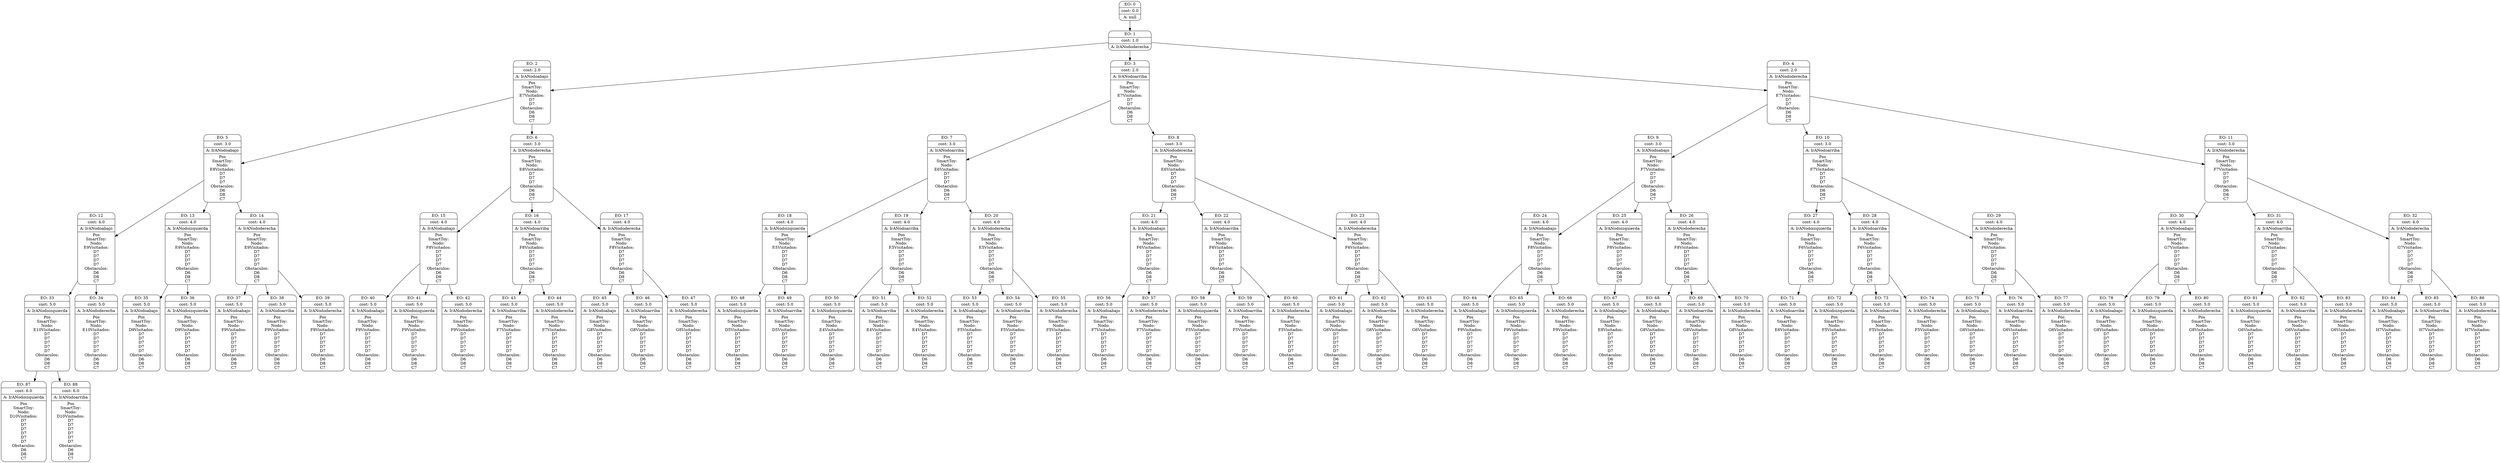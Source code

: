 digraph g {
node [shape = Mrecord];
nodo0[label="{EO: 0|cost: 0.0|A: null}"]
nodo1[label="{EO: 1|cost: 1.0|A: IrANododerecha
}"]
nodo2[label="{EO: 2|cost: 2.0|A: IrANodoabajo
|
Pos\nSmartToy:\nNodo:\nE7

Visitados:\n
D7\nD7\n
Obstaculos:\n
D6\nD8\nC7\n

}"]
nodo5[label="{EO: 5|cost: 3.0|A: IrANodoabajo
|
Pos\nSmartToy:\nNodo:\nE8

Visitados:\n
D7\nD7\nD7\n
Obstaculos:\n
D6\nD8\nC7\n

}"]
nodo12[label="{EO: 12|cost: 4.0|A: IrANodoabajo
|
Pos\nSmartToy:\nNodo:\nE9

Visitados:\n
D7\nD7\nD7\nD7\n
Obstaculos:\n
D6\nD8\nC7\n

}"]
nodo33[label="{EO: 33|cost: 5.0|A: IrANodoizquierda
|
Pos\nSmartToy:\nNodo:\nE10

Visitados:\n
D7\nD7\nD7\nD7\nD7\n
Obstaculos:\n
D6\nD8\nC7\n

}"]
nodo87[label="{EO: 87|cost: 6.0|A: IrANodoizquierda
|
Pos\nSmartToy:\nNodo:\nD10

Visitados:\n
D7\nD7\nD7\nD7\nD7\nD7\n
Obstaculos:\n
D6\nD8\nC7\n

}"]

nodo33 -> nodo87;
nodo88[label="{EO: 88|cost: 6.0|A: IrANodoarriba
|
Pos\nSmartToy:\nNodo:\nD10

Visitados:\n
D7\nD7\nD7\nD7\nD7\nD7\n
Obstaculos:\n
D6\nD8\nC7\n

}"]

nodo33 -> nodo88;

nodo12 -> nodo33;
nodo34[label="{EO: 34|cost: 5.0|A: IrANododerecha
|
Pos\nSmartToy:\nNodo:\nE10

Visitados:\n
D7\nD7\nD7\nD7\nD7\n
Obstaculos:\n
D6\nD8\nC7\n

}"]

nodo12 -> nodo34;

nodo5 -> nodo12;
nodo13[label="{EO: 13|cost: 4.0|A: IrANodoizquierda
|
Pos\nSmartToy:\nNodo:\nE9

Visitados:\n
D7\nD7\nD7\nD7\n
Obstaculos:\n
D6\nD8\nC7\n

}"]
nodo35[label="{EO: 35|cost: 5.0|A: IrANodoabajo
|
Pos\nSmartToy:\nNodo:\nD9

Visitados:\n
D7\nD7\nD7\nD7\nD7\n
Obstaculos:\n
D6\nD8\nC7\n

}"]

nodo13 -> nodo35;
nodo36[label="{EO: 36|cost: 5.0|A: IrANodoizquierda
|
Pos\nSmartToy:\nNodo:\nD9

Visitados:\n
D7\nD7\nD7\nD7\nD7\n
Obstaculos:\n
D6\nD8\nC7\n

}"]

nodo13 -> nodo36;

nodo5 -> nodo13;
nodo14[label="{EO: 14|cost: 4.0|A: IrANododerecha
|
Pos\nSmartToy:\nNodo:\nE9

Visitados:\n
D7\nD7\nD7\nD7\n
Obstaculos:\n
D6\nD8\nC7\n

}"]
nodo37[label="{EO: 37|cost: 5.0|A: IrANodoabajo
|
Pos\nSmartToy:\nNodo:\nF9

Visitados:\n
D7\nD7\nD7\nD7\nD7\n
Obstaculos:\n
D6\nD8\nC7\n

}"]

nodo14 -> nodo37;
nodo38[label="{EO: 38|cost: 5.0|A: IrANodoarriba
|
Pos\nSmartToy:\nNodo:\nF9

Visitados:\n
D7\nD7\nD7\nD7\nD7\n
Obstaculos:\n
D6\nD8\nC7\n

}"]

nodo14 -> nodo38;
nodo39[label="{EO: 39|cost: 5.0|A: IrANododerecha
|
Pos\nSmartToy:\nNodo:\nF9

Visitados:\n
D7\nD7\nD7\nD7\nD7\n
Obstaculos:\n
D6\nD8\nC7\n

}"]

nodo14 -> nodo39;

nodo5 -> nodo14;

nodo2 -> nodo5;
nodo6[label="{EO: 6|cost: 3.0|A: IrANododerecha
|
Pos\nSmartToy:\nNodo:\nE8

Visitados:\n
D7\nD7\nD7\n
Obstaculos:\n
D6\nD8\nC7\n

}"]
nodo15[label="{EO: 15|cost: 4.0|A: IrANodoabajo
|
Pos\nSmartToy:\nNodo:\nF8

Visitados:\n
D7\nD7\nD7\nD7\n
Obstaculos:\n
D6\nD8\nC7\n

}"]
nodo40[label="{EO: 40|cost: 5.0|A: IrANodoabajo
|
Pos\nSmartToy:\nNodo:\nF9

Visitados:\n
D7\nD7\nD7\nD7\nD7\n
Obstaculos:\n
D6\nD8\nC7\n

}"]

nodo15 -> nodo40;
nodo41[label="{EO: 41|cost: 5.0|A: IrANodoizquierda
|
Pos\nSmartToy:\nNodo:\nF9

Visitados:\n
D7\nD7\nD7\nD7\nD7\n
Obstaculos:\n
D6\nD8\nC7\n

}"]

nodo15 -> nodo41;
nodo42[label="{EO: 42|cost: 5.0|A: IrANododerecha
|
Pos\nSmartToy:\nNodo:\nF9

Visitados:\n
D7\nD7\nD7\nD7\nD7\n
Obstaculos:\n
D6\nD8\nC7\n

}"]

nodo15 -> nodo42;

nodo6 -> nodo15;
nodo16[label="{EO: 16|cost: 4.0|A: IrANodoarriba
|
Pos\nSmartToy:\nNodo:\nF8

Visitados:\n
D7\nD7\nD7\nD7\n
Obstaculos:\n
D6\nD8\nC7\n

}"]
nodo43[label="{EO: 43|cost: 5.0|A: IrANodoarriba
|
Pos\nSmartToy:\nNodo:\nF7

Visitados:\n
D7\nD7\nD7\nD7\nD7\n
Obstaculos:\n
D6\nD8\nC7\n

}"]

nodo16 -> nodo43;
nodo44[label="{EO: 44|cost: 5.0|A: IrANododerecha
|
Pos\nSmartToy:\nNodo:\nF7

Visitados:\n
D7\nD7\nD7\nD7\nD7\n
Obstaculos:\n
D6\nD8\nC7\n

}"]

nodo16 -> nodo44;

nodo6 -> nodo16;
nodo17[label="{EO: 17|cost: 4.0|A: IrANododerecha
|
Pos\nSmartToy:\nNodo:\nF8

Visitados:\n
D7\nD7\nD7\nD7\n
Obstaculos:\n
D6\nD8\nC7\n

}"]
nodo45[label="{EO: 45|cost: 5.0|A: IrANodoabajo
|
Pos\nSmartToy:\nNodo:\nG8

Visitados:\n
D7\nD7\nD7\nD7\nD7\n
Obstaculos:\n
D6\nD8\nC7\n

}"]

nodo17 -> nodo45;
nodo46[label="{EO: 46|cost: 5.0|A: IrANodoarriba
|
Pos\nSmartToy:\nNodo:\nG8

Visitados:\n
D7\nD7\nD7\nD7\nD7\n
Obstaculos:\n
D6\nD8\nC7\n

}"]

nodo17 -> nodo46;
nodo47[label="{EO: 47|cost: 5.0|A: IrANododerecha
|
Pos\nSmartToy:\nNodo:\nG8

Visitados:\n
D7\nD7\nD7\nD7\nD7\n
Obstaculos:\n
D6\nD8\nC7\n

}"]

nodo17 -> nodo47;

nodo6 -> nodo17;

nodo2 -> nodo6;

nodo1 -> nodo2;
nodo3[label="{EO: 3|cost: 2.0|A: IrANodoarriba
|
Pos\nSmartToy:\nNodo:\nE7

Visitados:\n
D7\nD7\n
Obstaculos:\n
D6\nD8\nC7\n

}"]
nodo7[label="{EO: 7|cost: 3.0|A: IrANodoarriba
|
Pos\nSmartToy:\nNodo:\nE6

Visitados:\n
D7\nD7\nD7\n
Obstaculos:\n
D6\nD8\nC7\n

}"]
nodo18[label="{EO: 18|cost: 4.0|A: IrANodoizquierda
|
Pos\nSmartToy:\nNodo:\nE5

Visitados:\n
D7\nD7\nD7\nD7\n
Obstaculos:\n
D6\nD8\nC7\n

}"]
nodo48[label="{EO: 48|cost: 5.0|A: IrANodoizquierda
|
Pos\nSmartToy:\nNodo:\nD5

Visitados:\n
D7\nD7\nD7\nD7\nD7\n
Obstaculos:\n
D6\nD8\nC7\n

}"]

nodo18 -> nodo48;
nodo49[label="{EO: 49|cost: 5.0|A: IrANodoarriba
|
Pos\nSmartToy:\nNodo:\nD5

Visitados:\n
D7\nD7\nD7\nD7\nD7\n
Obstaculos:\n
D6\nD8\nC7\n

}"]

nodo18 -> nodo49;

nodo7 -> nodo18;
nodo19[label="{EO: 19|cost: 4.0|A: IrANodoarriba
|
Pos\nSmartToy:\nNodo:\nE5

Visitados:\n
D7\nD7\nD7\nD7\n
Obstaculos:\n
D6\nD8\nC7\n

}"]
nodo50[label="{EO: 50|cost: 5.0|A: IrANodoizquierda
|
Pos\nSmartToy:\nNodo:\nE4

Visitados:\n
D7\nD7\nD7\nD7\nD7\n
Obstaculos:\n
D6\nD8\nC7\n

}"]

nodo19 -> nodo50;
nodo51[label="{EO: 51|cost: 5.0|A: IrANodoarriba
|
Pos\nSmartToy:\nNodo:\nE4

Visitados:\n
D7\nD7\nD7\nD7\nD7\n
Obstaculos:\n
D6\nD8\nC7\n

}"]

nodo19 -> nodo51;
nodo52[label="{EO: 52|cost: 5.0|A: IrANododerecha
|
Pos\nSmartToy:\nNodo:\nE4

Visitados:\n
D7\nD7\nD7\nD7\nD7\n
Obstaculos:\n
D6\nD8\nC7\n

}"]

nodo19 -> nodo52;

nodo7 -> nodo19;
nodo20[label="{EO: 20|cost: 4.0|A: IrANododerecha
|
Pos\nSmartToy:\nNodo:\nE5

Visitados:\n
D7\nD7\nD7\nD7\n
Obstaculos:\n
D6\nD8\nC7\n

}"]
nodo53[label="{EO: 53|cost: 5.0|A: IrANodoabajo
|
Pos\nSmartToy:\nNodo:\nF5

Visitados:\n
D7\nD7\nD7\nD7\nD7\n
Obstaculos:\n
D6\nD8\nC7\n

}"]

nodo20 -> nodo53;
nodo54[label="{EO: 54|cost: 5.0|A: IrANodoarriba
|
Pos\nSmartToy:\nNodo:\nF5

Visitados:\n
D7\nD7\nD7\nD7\nD7\n
Obstaculos:\n
D6\nD8\nC7\n

}"]

nodo20 -> nodo54;
nodo55[label="{EO: 55|cost: 5.0|A: IrANododerecha
|
Pos\nSmartToy:\nNodo:\nF5

Visitados:\n
D7\nD7\nD7\nD7\nD7\n
Obstaculos:\n
D6\nD8\nC7\n

}"]

nodo20 -> nodo55;

nodo7 -> nodo20;

nodo3 -> nodo7;
nodo8[label="{EO: 8|cost: 3.0|A: IrANododerecha
|
Pos\nSmartToy:\nNodo:\nE6

Visitados:\n
D7\nD7\nD7\n
Obstaculos:\n
D6\nD8\nC7\n

}"]
nodo21[label="{EO: 21|cost: 4.0|A: IrANodoabajo
|
Pos\nSmartToy:\nNodo:\nF6

Visitados:\n
D7\nD7\nD7\nD7\n
Obstaculos:\n
D6\nD8\nC7\n

}"]
nodo56[label="{EO: 56|cost: 5.0|A: IrANodoabajo
|
Pos\nSmartToy:\nNodo:\nF7

Visitados:\n
D7\nD7\nD7\nD7\nD7\n
Obstaculos:\n
D6\nD8\nC7\n

}"]

nodo21 -> nodo56;
nodo57[label="{EO: 57|cost: 5.0|A: IrANododerecha
|
Pos\nSmartToy:\nNodo:\nF7

Visitados:\n
D7\nD7\nD7\nD7\nD7\n
Obstaculos:\n
D6\nD8\nC7\n

}"]

nodo21 -> nodo57;

nodo8 -> nodo21;
nodo22[label="{EO: 22|cost: 4.0|A: IrANodoarriba
|
Pos\nSmartToy:\nNodo:\nF6

Visitados:\n
D7\nD7\nD7\nD7\n
Obstaculos:\n
D6\nD8\nC7\n

}"]
nodo58[label="{EO: 58|cost: 5.0|A: IrANodoizquierda
|
Pos\nSmartToy:\nNodo:\nF5

Visitados:\n
D7\nD7\nD7\nD7\nD7\n
Obstaculos:\n
D6\nD8\nC7\n

}"]

nodo22 -> nodo58;
nodo59[label="{EO: 59|cost: 5.0|A: IrANodoarriba
|
Pos\nSmartToy:\nNodo:\nF5

Visitados:\n
D7\nD7\nD7\nD7\nD7\n
Obstaculos:\n
D6\nD8\nC7\n

}"]

nodo22 -> nodo59;
nodo60[label="{EO: 60|cost: 5.0|A: IrANododerecha
|
Pos\nSmartToy:\nNodo:\nF5

Visitados:\n
D7\nD7\nD7\nD7\nD7\n
Obstaculos:\n
D6\nD8\nC7\n

}"]

nodo22 -> nodo60;

nodo8 -> nodo22;
nodo23[label="{EO: 23|cost: 4.0|A: IrANododerecha
|
Pos\nSmartToy:\nNodo:\nF6

Visitados:\n
D7\nD7\nD7\nD7\n
Obstaculos:\n
D6\nD8\nC7\n

}"]
nodo61[label="{EO: 61|cost: 5.0|A: IrANodoabajo
|
Pos\nSmartToy:\nNodo:\nG6

Visitados:\n
D7\nD7\nD7\nD7\nD7\n
Obstaculos:\n
D6\nD8\nC7\n

}"]

nodo23 -> nodo61;
nodo62[label="{EO: 62|cost: 5.0|A: IrANodoarriba
|
Pos\nSmartToy:\nNodo:\nG6

Visitados:\n
D7\nD7\nD7\nD7\nD7\n
Obstaculos:\n
D6\nD8\nC7\n

}"]

nodo23 -> nodo62;
nodo63[label="{EO: 63|cost: 5.0|A: IrANododerecha
|
Pos\nSmartToy:\nNodo:\nG6

Visitados:\n
D7\nD7\nD7\nD7\nD7\n
Obstaculos:\n
D6\nD8\nC7\n

}"]

nodo23 -> nodo63;

nodo8 -> nodo23;

nodo3 -> nodo8;

nodo1 -> nodo3;
nodo4[label="{EO: 4|cost: 2.0|A: IrANododerecha
|
Pos\nSmartToy:\nNodo:\nE7

Visitados:\n
D7\nD7\n
Obstaculos:\n
D6\nD8\nC7\n

}"]
nodo9[label="{EO: 9|cost: 3.0|A: IrANodoabajo
|
Pos\nSmartToy:\nNodo:\nF7

Visitados:\n
D7\nD7\nD7\n
Obstaculos:\n
D6\nD8\nC7\n

}"]
nodo24[label="{EO: 24|cost: 4.0|A: IrANodoabajo
|
Pos\nSmartToy:\nNodo:\nF8

Visitados:\n
D7\nD7\nD7\nD7\n
Obstaculos:\n
D6\nD8\nC7\n

}"]
nodo64[label="{EO: 64|cost: 5.0|A: IrANodoabajo
|
Pos\nSmartToy:\nNodo:\nF9

Visitados:\n
D7\nD7\nD7\nD7\nD7\n
Obstaculos:\n
D6\nD8\nC7\n

}"]

nodo24 -> nodo64;
nodo65[label="{EO: 65|cost: 5.0|A: IrANodoizquierda
|
Pos\nSmartToy:\nNodo:\nF9

Visitados:\n
D7\nD7\nD7\nD7\nD7\n
Obstaculos:\n
D6\nD8\nC7\n

}"]

nodo24 -> nodo65;
nodo66[label="{EO: 66|cost: 5.0|A: IrANododerecha
|
Pos\nSmartToy:\nNodo:\nF9

Visitados:\n
D7\nD7\nD7\nD7\nD7\n
Obstaculos:\n
D6\nD8\nC7\n

}"]

nodo24 -> nodo66;

nodo9 -> nodo24;
nodo25[label="{EO: 25|cost: 4.0|A: IrANodoizquierda
|
Pos\nSmartToy:\nNodo:\nF8

Visitados:\n
D7\nD7\nD7\nD7\n
Obstaculos:\n
D6\nD8\nC7\n

}"]
nodo67[label="{EO: 67|cost: 5.0|A: IrANodoabajo
|
Pos\nSmartToy:\nNodo:\nE8

Visitados:\n
D7\nD7\nD7\nD7\nD7\n
Obstaculos:\n
D6\nD8\nC7\n

}"]

nodo25 -> nodo67;

nodo9 -> nodo25;
nodo26[label="{EO: 26|cost: 4.0|A: IrANododerecha
|
Pos\nSmartToy:\nNodo:\nF8

Visitados:\n
D7\nD7\nD7\nD7\n
Obstaculos:\n
D6\nD8\nC7\n

}"]
nodo68[label="{EO: 68|cost: 5.0|A: IrANodoabajo
|
Pos\nSmartToy:\nNodo:\nG8

Visitados:\n
D7\nD7\nD7\nD7\nD7\n
Obstaculos:\n
D6\nD8\nC7\n

}"]

nodo26 -> nodo68;
nodo69[label="{EO: 69|cost: 5.0|A: IrANodoarriba
|
Pos\nSmartToy:\nNodo:\nG8

Visitados:\n
D7\nD7\nD7\nD7\nD7\n
Obstaculos:\n
D6\nD8\nC7\n

}"]

nodo26 -> nodo69;
nodo70[label="{EO: 70|cost: 5.0|A: IrANododerecha
|
Pos\nSmartToy:\nNodo:\nG8

Visitados:\n
D7\nD7\nD7\nD7\nD7\n
Obstaculos:\n
D6\nD8\nC7\n

}"]

nodo26 -> nodo70;

nodo9 -> nodo26;

nodo4 -> nodo9;
nodo10[label="{EO: 10|cost: 3.0|A: IrANodoarriba
|
Pos\nSmartToy:\nNodo:\nF7

Visitados:\n
D7\nD7\nD7\n
Obstaculos:\n
D6\nD8\nC7\n

}"]
nodo27[label="{EO: 27|cost: 4.0|A: IrANodoizquierda
|
Pos\nSmartToy:\nNodo:\nF6

Visitados:\n
D7\nD7\nD7\nD7\n
Obstaculos:\n
D6\nD8\nC7\n

}"]
nodo71[label="{EO: 71|cost: 5.0|A: IrANodoarriba
|
Pos\nSmartToy:\nNodo:\nE6

Visitados:\n
D7\nD7\nD7\nD7\nD7\n
Obstaculos:\n
D6\nD8\nC7\n

}"]

nodo27 -> nodo71;

nodo10 -> nodo27;
nodo28[label="{EO: 28|cost: 4.0|A: IrANodoarriba
|
Pos\nSmartToy:\nNodo:\nF6

Visitados:\n
D7\nD7\nD7\nD7\n
Obstaculos:\n
D6\nD8\nC7\n

}"]
nodo72[label="{EO: 72|cost: 5.0|A: IrANodoizquierda
|
Pos\nSmartToy:\nNodo:\nF5

Visitados:\n
D7\nD7\nD7\nD7\nD7\n
Obstaculos:\n
D6\nD8\nC7\n

}"]

nodo28 -> nodo72;
nodo73[label="{EO: 73|cost: 5.0|A: IrANodoarriba
|
Pos\nSmartToy:\nNodo:\nF5

Visitados:\n
D7\nD7\nD7\nD7\nD7\n
Obstaculos:\n
D6\nD8\nC7\n

}"]

nodo28 -> nodo73;
nodo74[label="{EO: 74|cost: 5.0|A: IrANododerecha
|
Pos\nSmartToy:\nNodo:\nF5

Visitados:\n
D7\nD7\nD7\nD7\nD7\n
Obstaculos:\n
D6\nD8\nC7\n

}"]

nodo28 -> nodo74;

nodo10 -> nodo28;
nodo29[label="{EO: 29|cost: 4.0|A: IrANododerecha
|
Pos\nSmartToy:\nNodo:\nF6

Visitados:\n
D7\nD7\nD7\nD7\n
Obstaculos:\n
D6\nD8\nC7\n

}"]
nodo75[label="{EO: 75|cost: 5.0|A: IrANodoabajo
|
Pos\nSmartToy:\nNodo:\nG6

Visitados:\n
D7\nD7\nD7\nD7\nD7\n
Obstaculos:\n
D6\nD8\nC7\n

}"]

nodo29 -> nodo75;
nodo76[label="{EO: 76|cost: 5.0|A: IrANodoarriba
|
Pos\nSmartToy:\nNodo:\nG6

Visitados:\n
D7\nD7\nD7\nD7\nD7\n
Obstaculos:\n
D6\nD8\nC7\n

}"]

nodo29 -> nodo76;
nodo77[label="{EO: 77|cost: 5.0|A: IrANododerecha
|
Pos\nSmartToy:\nNodo:\nG6

Visitados:\n
D7\nD7\nD7\nD7\nD7\n
Obstaculos:\n
D6\nD8\nC7\n

}"]

nodo29 -> nodo77;

nodo10 -> nodo29;

nodo4 -> nodo10;
nodo11[label="{EO: 11|cost: 3.0|A: IrANododerecha
|
Pos\nSmartToy:\nNodo:\nF7

Visitados:\n
D7\nD7\nD7\n
Obstaculos:\n
D6\nD8\nC7\n

}"]
nodo30[label="{EO: 30|cost: 4.0|A: IrANodoabajo
|
Pos\nSmartToy:\nNodo:\nG7

Visitados:\n
D7\nD7\nD7\nD7\n
Obstaculos:\n
D6\nD8\nC7\n

}"]
nodo78[label="{EO: 78|cost: 5.0|A: IrANodoabajo
|
Pos\nSmartToy:\nNodo:\nG8

Visitados:\n
D7\nD7\nD7\nD7\nD7\n
Obstaculos:\n
D6\nD8\nC7\n

}"]

nodo30 -> nodo78;
nodo79[label="{EO: 79|cost: 5.0|A: IrANodoizquierda
|
Pos\nSmartToy:\nNodo:\nG8

Visitados:\n
D7\nD7\nD7\nD7\nD7\n
Obstaculos:\n
D6\nD8\nC7\n

}"]

nodo30 -> nodo79;
nodo80[label="{EO: 80|cost: 5.0|A: IrANododerecha
|
Pos\nSmartToy:\nNodo:\nG8

Visitados:\n
D7\nD7\nD7\nD7\nD7\n
Obstaculos:\n
D6\nD8\nC7\n

}"]

nodo30 -> nodo80;

nodo11 -> nodo30;
nodo31[label="{EO: 31|cost: 4.0|A: IrANodoarriba
|
Pos\nSmartToy:\nNodo:\nG7

Visitados:\n
D7\nD7\nD7\nD7\n
Obstaculos:\n
D6\nD8\nC7\n

}"]
nodo81[label="{EO: 81|cost: 5.0|A: IrANodoizquierda
|
Pos\nSmartToy:\nNodo:\nG6

Visitados:\n
D7\nD7\nD7\nD7\nD7\n
Obstaculos:\n
D6\nD8\nC7\n

}"]

nodo31 -> nodo81;
nodo82[label="{EO: 82|cost: 5.0|A: IrANodoarriba
|
Pos\nSmartToy:\nNodo:\nG6

Visitados:\n
D7\nD7\nD7\nD7\nD7\n
Obstaculos:\n
D6\nD8\nC7\n

}"]

nodo31 -> nodo82;
nodo83[label="{EO: 83|cost: 5.0|A: IrANododerecha
|
Pos\nSmartToy:\nNodo:\nG6

Visitados:\n
D7\nD7\nD7\nD7\nD7\n
Obstaculos:\n
D6\nD8\nC7\n

}"]

nodo31 -> nodo83;

nodo11 -> nodo31;
nodo32[label="{EO: 32|cost: 4.0|A: IrANododerecha
|
Pos\nSmartToy:\nNodo:\nG7

Visitados:\n
D7\nD7\nD7\nD7\n
Obstaculos:\n
D6\nD8\nC7\n

}"]
nodo84[label="{EO: 84|cost: 5.0|A: IrANodoabajo
|
Pos\nSmartToy:\nNodo:\nH7

Visitados:\n
D7\nD7\nD7\nD7\nD7\n
Obstaculos:\n
D6\nD8\nC7\n

}"]

nodo32 -> nodo84;
nodo85[label="{EO: 85|cost: 5.0|A: IrANodoarriba
|
Pos\nSmartToy:\nNodo:\nH7

Visitados:\n
D7\nD7\nD7\nD7\nD7\n
Obstaculos:\n
D6\nD8\nC7\n

}"]

nodo32 -> nodo85;
nodo86[label="{EO: 86|cost: 5.0|A: IrANododerecha
|
Pos\nSmartToy:\nNodo:\nH7

Visitados:\n
D7\nD7\nD7\nD7\nD7\n
Obstaculos:\n
D6\nD8\nC7\n

}"]

nodo32 -> nodo86;

nodo11 -> nodo32;

nodo4 -> nodo11;

nodo1 -> nodo4;

nodo0 -> nodo1;


}